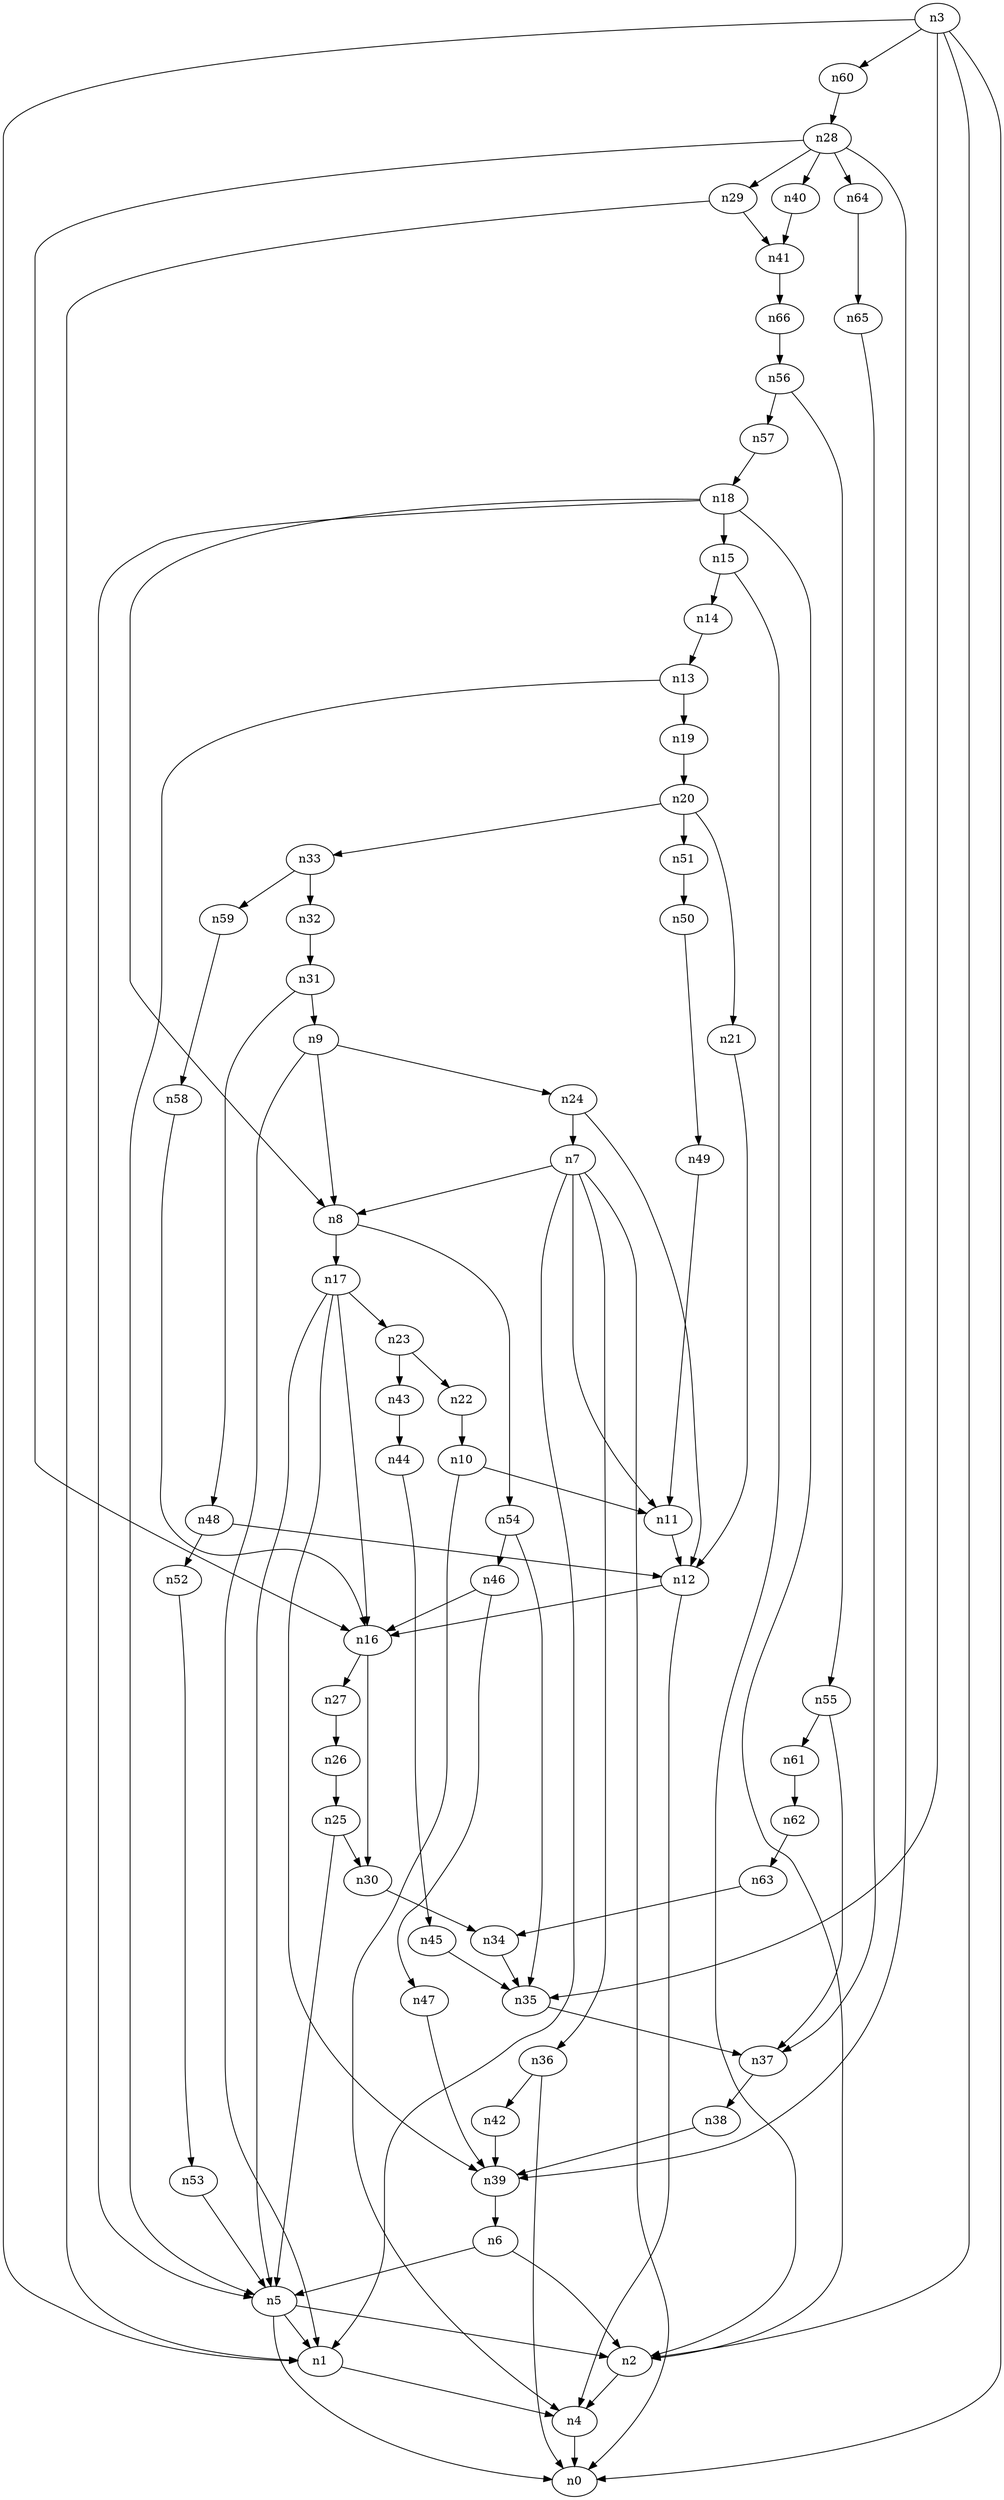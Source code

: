 digraph G {
	n1 -> n4	 [_graphml_id=e4];
	n2 -> n4	 [_graphml_id=e7];
	n3 -> n0	 [_graphml_id=e0];
	n3 -> n1	 [_graphml_id=e3];
	n3 -> n2	 [_graphml_id=e6];
	n3 -> n35	 [_graphml_id=e56];
	n3 -> n60	 [_graphml_id=e97];
	n4 -> n0	 [_graphml_id=e1];
	n5 -> n0	 [_graphml_id=e2];
	n5 -> n1	 [_graphml_id=e5];
	n5 -> n2	 [_graphml_id=e8];
	n6 -> n2	 [_graphml_id=e10];
	n6 -> n5	 [_graphml_id=e9];
	n7 -> n0	 [_graphml_id=e11];
	n7 -> n1	 [_graphml_id=e39];
	n7 -> n8	 [_graphml_id=e12];
	n7 -> n11	 [_graphml_id=e17];
	n7 -> n36	 [_graphml_id=e57];
	n8 -> n17	 [_graphml_id=e29];
	n8 -> n54	 [_graphml_id=e88];
	n9 -> n1	 [_graphml_id=e14];
	n9 -> n8	 [_graphml_id=e13];
	n9 -> n24	 [_graphml_id=e49];
	n10 -> n4	 [_graphml_id=e15];
	n10 -> n11	 [_graphml_id=e16];
	n11 -> n12	 [_graphml_id=e18];
	n12 -> n4	 [_graphml_id=e19];
	n12 -> n16	 [_graphml_id=e24];
	n13 -> n5	 [_graphml_id=e20];
	n13 -> n19	 [_graphml_id=e30];
	n14 -> n13	 [_graphml_id=e21];
	n15 -> n2	 [_graphml_id=e23];
	n15 -> n14	 [_graphml_id=e22];
	n16 -> n27	 [_graphml_id=e43];
	n16 -> n30	 [_graphml_id=e48];
	n17 -> n5	 [_graphml_id=e26];
	n17 -> n16	 [_graphml_id=e25];
	n17 -> n23	 [_graphml_id=e36];
	n17 -> n39	 [_graphml_id=e69];
	n18 -> n2	 [_graphml_id=e28];
	n18 -> n5	 [_graphml_id=e27];
	n18 -> n8	 [_graphml_id=e79];
	n18 -> n15	 [_graphml_id=e59];
	n19 -> n20	 [_graphml_id=e31];
	n20 -> n21	 [_graphml_id=e32];
	n20 -> n33	 [_graphml_id=e53];
	n20 -> n51	 [_graphml_id=e83];
	n21 -> n12	 [_graphml_id=e33];
	n22 -> n10	 [_graphml_id=e34];
	n23 -> n22	 [_graphml_id=e35];
	n23 -> n43	 [_graphml_id=e70];
	n24 -> n7	 [_graphml_id=e37];
	n24 -> n12	 [_graphml_id=e38];
	n25 -> n5	 [_graphml_id=e40];
	n25 -> n30	 [_graphml_id=e47];
	n26 -> n25	 [_graphml_id=e41];
	n27 -> n26	 [_graphml_id=e42];
	n28 -> n16	 [_graphml_id=e44];
	n28 -> n29	 [_graphml_id=e45];
	n28 -> n39	 [_graphml_id=e63];
	n28 -> n40	 [_graphml_id=e64];
	n28 -> n64	 [_graphml_id=e104];
	n29 -> n1	 [_graphml_id=e46];
	n29 -> n41	 [_graphml_id=e66];
	n30 -> n34	 [_graphml_id=e54];
	n31 -> n9	 [_graphml_id=e50];
	n31 -> n48	 [_graphml_id=e77];
	n32 -> n31	 [_graphml_id=e51];
	n33 -> n32	 [_graphml_id=e52];
	n33 -> n59	 [_graphml_id=e96];
	n34 -> n35	 [_graphml_id=e55];
	n35 -> n37	 [_graphml_id=e60];
	n36 -> n0	 [_graphml_id=e58];
	n36 -> n42	 [_graphml_id=e68];
	n37 -> n38	 [_graphml_id=e61];
	n38 -> n39	 [_graphml_id=e62];
	n39 -> n6	 [_graphml_id=e99];
	n40 -> n41	 [_graphml_id=e65];
	n41 -> n66	 [_graphml_id=e107];
	n42 -> n39	 [_graphml_id=e67];
	n43 -> n44	 [_graphml_id=e71];
	n44 -> n45	 [_graphml_id=e72];
	n45 -> n35	 [_graphml_id=e73];
	n46 -> n16	 [_graphml_id=e74];
	n46 -> n47	 [_graphml_id=e75];
	n47 -> n39	 [_graphml_id=e76];
	n48 -> n12	 [_graphml_id=e78];
	n48 -> n52	 [_graphml_id=e84];
	n49 -> n11	 [_graphml_id=e80];
	n50 -> n49	 [_graphml_id=e81];
	n51 -> n50	 [_graphml_id=e82];
	n52 -> n53	 [_graphml_id=e85];
	n53 -> n5	 [_graphml_id=e86];
	n54 -> n35	 [_graphml_id=e87];
	n54 -> n46	 [_graphml_id=e89];
	n55 -> n37	 [_graphml_id=e90];
	n55 -> n61	 [_graphml_id=e100];
	n56 -> n55	 [_graphml_id=e91];
	n56 -> n57	 [_graphml_id=e92];
	n57 -> n18	 [_graphml_id=e93];
	n58 -> n16	 [_graphml_id=e94];
	n59 -> n58	 [_graphml_id=e95];
	n60 -> n28	 [_graphml_id=e98];
	n61 -> n62	 [_graphml_id=e101];
	n62 -> n63	 [_graphml_id=e102];
	n63 -> n34	 [_graphml_id=e103];
	n64 -> n65	 [_graphml_id=e105];
	n65 -> n37	 [_graphml_id=e106];
	n66 -> n56	 [_graphml_id=e108];
}
